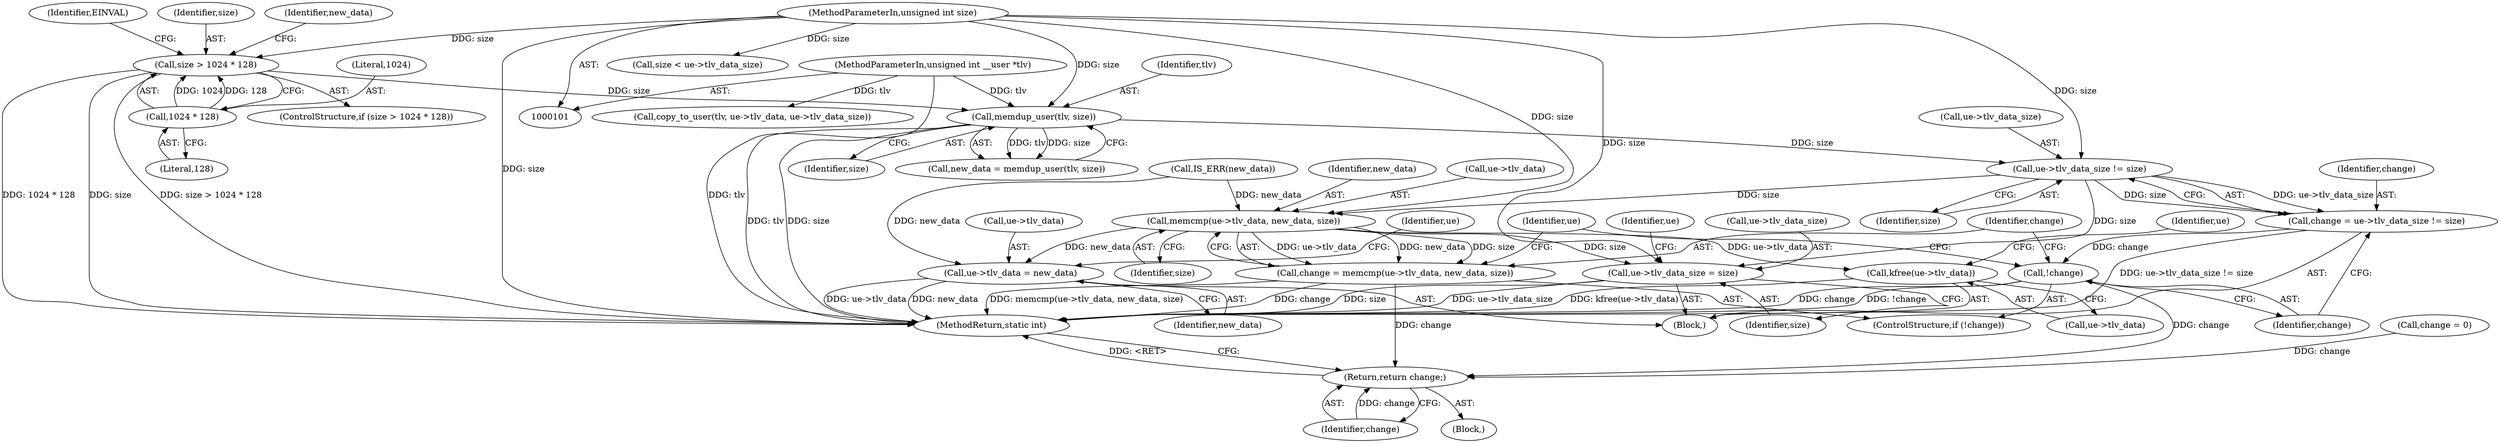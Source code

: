digraph "0_linux_07f4d9d74a04aa7c72c5dae0ef97565f28f17b92_2@pointer" {
"1000152" [label="(Call,ue->tlv_data_size != size)"];
"1000134" [label="(Call,memdup_user(tlv, size))"];
"1000105" [label="(MethodParameterIn,unsigned int __user *tlv)"];
"1000124" [label="(Call,size > 1024 * 128)"];
"1000104" [label="(MethodParameterIn,unsigned int size)"];
"1000126" [label="(Call,1024 * 128)"];
"1000150" [label="(Call,change = ue->tlv_data_size != size)"];
"1000158" [label="(Call,!change)"];
"1000255" [label="(Return,return change;)"];
"1000162" [label="(Call,memcmp(ue->tlv_data, new_data, size))"];
"1000160" [label="(Call,change = memcmp(ue->tlv_data, new_data, size))"];
"1000168" [label="(Call,kfree(ue->tlv_data))"];
"1000172" [label="(Call,ue->tlv_data = new_data)"];
"1000177" [label="(Call,ue->tlv_data_size = size)"];
"1000166" [label="(Identifier,new_data)"];
"1000126" [label="(Call,1024 * 128)"];
"1000128" [label="(Literal,128)"];
"1000122" [label="(Block,)"];
"1000151" [label="(Identifier,change)"];
"1000186" [label="(Identifier,ue)"];
"1000257" [label="(MethodReturn,static int)"];
"1000177" [label="(Call,ue->tlv_data_size = size)"];
"1000256" [label="(Identifier,change)"];
"1000167" [label="(Identifier,size)"];
"1000157" [label="(ControlStructure,if (!change))"];
"1000104" [label="(MethodParameterIn,unsigned int size)"];
"1000219" [label="(Call,size < ue->tlv_data_size)"];
"1000156" [label="(Identifier,size)"];
"1000161" [label="(Identifier,change)"];
"1000136" [label="(Identifier,size)"];
"1000138" [label="(Call,IS_ERR(new_data))"];
"1000135" [label="(Identifier,tlv)"];
"1000160" [label="(Call,change = memcmp(ue->tlv_data, new_data, size))"];
"1000169" [label="(Call,ue->tlv_data)"];
"1000124" [label="(Call,size > 1024 * 128)"];
"1000153" [label="(Call,ue->tlv_data_size)"];
"1000133" [label="(Identifier,new_data)"];
"1000178" [label="(Call,ue->tlv_data_size)"];
"1000131" [label="(Identifier,EINVAL)"];
"1000159" [label="(Identifier,change)"];
"1000125" [label="(Identifier,size)"];
"1000162" [label="(Call,memcmp(ue->tlv_data, new_data, size))"];
"1000127" [label="(Literal,1024)"];
"1000255" [label="(Return,return change;)"];
"1000168" [label="(Call,kfree(ue->tlv_data))"];
"1000163" [label="(Call,ue->tlv_data)"];
"1000106" [label="(Block,)"];
"1000179" [label="(Identifier,ue)"];
"1000176" [label="(Identifier,new_data)"];
"1000134" [label="(Call,memdup_user(tlv, size))"];
"1000152" [label="(Call,ue->tlv_data_size != size)"];
"1000132" [label="(Call,new_data = memdup_user(tlv, size))"];
"1000231" [label="(Call,copy_to_user(tlv, ue->tlv_data, ue->tlv_data_size))"];
"1000170" [label="(Identifier,ue)"];
"1000114" [label="(Call,change = 0)"];
"1000174" [label="(Identifier,ue)"];
"1000173" [label="(Call,ue->tlv_data)"];
"1000150" [label="(Call,change = ue->tlv_data_size != size)"];
"1000105" [label="(MethodParameterIn,unsigned int __user *tlv)"];
"1000158" [label="(Call,!change)"];
"1000172" [label="(Call,ue->tlv_data = new_data)"];
"1000123" [label="(ControlStructure,if (size > 1024 * 128))"];
"1000181" [label="(Identifier,size)"];
"1000152" -> "1000150"  [label="AST: "];
"1000152" -> "1000156"  [label="CFG: "];
"1000153" -> "1000152"  [label="AST: "];
"1000156" -> "1000152"  [label="AST: "];
"1000150" -> "1000152"  [label="CFG: "];
"1000152" -> "1000150"  [label="DDG: ue->tlv_data_size"];
"1000152" -> "1000150"  [label="DDG: size"];
"1000134" -> "1000152"  [label="DDG: size"];
"1000104" -> "1000152"  [label="DDG: size"];
"1000152" -> "1000162"  [label="DDG: size"];
"1000152" -> "1000177"  [label="DDG: size"];
"1000134" -> "1000132"  [label="AST: "];
"1000134" -> "1000136"  [label="CFG: "];
"1000135" -> "1000134"  [label="AST: "];
"1000136" -> "1000134"  [label="AST: "];
"1000132" -> "1000134"  [label="CFG: "];
"1000134" -> "1000257"  [label="DDG: tlv"];
"1000134" -> "1000257"  [label="DDG: size"];
"1000134" -> "1000132"  [label="DDG: tlv"];
"1000134" -> "1000132"  [label="DDG: size"];
"1000105" -> "1000134"  [label="DDG: tlv"];
"1000124" -> "1000134"  [label="DDG: size"];
"1000104" -> "1000134"  [label="DDG: size"];
"1000105" -> "1000101"  [label="AST: "];
"1000105" -> "1000257"  [label="DDG: tlv"];
"1000105" -> "1000231"  [label="DDG: tlv"];
"1000124" -> "1000123"  [label="AST: "];
"1000124" -> "1000126"  [label="CFG: "];
"1000125" -> "1000124"  [label="AST: "];
"1000126" -> "1000124"  [label="AST: "];
"1000131" -> "1000124"  [label="CFG: "];
"1000133" -> "1000124"  [label="CFG: "];
"1000124" -> "1000257"  [label="DDG: 1024 * 128"];
"1000124" -> "1000257"  [label="DDG: size"];
"1000124" -> "1000257"  [label="DDG: size > 1024 * 128"];
"1000104" -> "1000124"  [label="DDG: size"];
"1000126" -> "1000124"  [label="DDG: 1024"];
"1000126" -> "1000124"  [label="DDG: 128"];
"1000104" -> "1000101"  [label="AST: "];
"1000104" -> "1000257"  [label="DDG: size"];
"1000104" -> "1000162"  [label="DDG: size"];
"1000104" -> "1000177"  [label="DDG: size"];
"1000104" -> "1000219"  [label="DDG: size"];
"1000126" -> "1000128"  [label="CFG: "];
"1000127" -> "1000126"  [label="AST: "];
"1000128" -> "1000126"  [label="AST: "];
"1000150" -> "1000122"  [label="AST: "];
"1000151" -> "1000150"  [label="AST: "];
"1000159" -> "1000150"  [label="CFG: "];
"1000150" -> "1000257"  [label="DDG: ue->tlv_data_size != size"];
"1000150" -> "1000158"  [label="DDG: change"];
"1000158" -> "1000157"  [label="AST: "];
"1000158" -> "1000159"  [label="CFG: "];
"1000159" -> "1000158"  [label="AST: "];
"1000161" -> "1000158"  [label="CFG: "];
"1000170" -> "1000158"  [label="CFG: "];
"1000158" -> "1000257"  [label="DDG: change"];
"1000158" -> "1000257"  [label="DDG: !change"];
"1000158" -> "1000255"  [label="DDG: change"];
"1000255" -> "1000106"  [label="AST: "];
"1000255" -> "1000256"  [label="CFG: "];
"1000256" -> "1000255"  [label="AST: "];
"1000257" -> "1000255"  [label="CFG: "];
"1000255" -> "1000257"  [label="DDG: <RET>"];
"1000256" -> "1000255"  [label="DDG: change"];
"1000114" -> "1000255"  [label="DDG: change"];
"1000160" -> "1000255"  [label="DDG: change"];
"1000162" -> "1000160"  [label="AST: "];
"1000162" -> "1000167"  [label="CFG: "];
"1000163" -> "1000162"  [label="AST: "];
"1000166" -> "1000162"  [label="AST: "];
"1000167" -> "1000162"  [label="AST: "];
"1000160" -> "1000162"  [label="CFG: "];
"1000162" -> "1000160"  [label="DDG: ue->tlv_data"];
"1000162" -> "1000160"  [label="DDG: new_data"];
"1000162" -> "1000160"  [label="DDG: size"];
"1000138" -> "1000162"  [label="DDG: new_data"];
"1000162" -> "1000168"  [label="DDG: ue->tlv_data"];
"1000162" -> "1000172"  [label="DDG: new_data"];
"1000162" -> "1000177"  [label="DDG: size"];
"1000160" -> "1000157"  [label="AST: "];
"1000161" -> "1000160"  [label="AST: "];
"1000170" -> "1000160"  [label="CFG: "];
"1000160" -> "1000257"  [label="DDG: memcmp(ue->tlv_data, new_data, size)"];
"1000160" -> "1000257"  [label="DDG: change"];
"1000168" -> "1000122"  [label="AST: "];
"1000168" -> "1000169"  [label="CFG: "];
"1000169" -> "1000168"  [label="AST: "];
"1000174" -> "1000168"  [label="CFG: "];
"1000168" -> "1000257"  [label="DDG: kfree(ue->tlv_data)"];
"1000172" -> "1000122"  [label="AST: "];
"1000172" -> "1000176"  [label="CFG: "];
"1000173" -> "1000172"  [label="AST: "];
"1000176" -> "1000172"  [label="AST: "];
"1000179" -> "1000172"  [label="CFG: "];
"1000172" -> "1000257"  [label="DDG: new_data"];
"1000172" -> "1000257"  [label="DDG: ue->tlv_data"];
"1000138" -> "1000172"  [label="DDG: new_data"];
"1000177" -> "1000122"  [label="AST: "];
"1000177" -> "1000181"  [label="CFG: "];
"1000178" -> "1000177"  [label="AST: "];
"1000181" -> "1000177"  [label="AST: "];
"1000186" -> "1000177"  [label="CFG: "];
"1000177" -> "1000257"  [label="DDG: size"];
"1000177" -> "1000257"  [label="DDG: ue->tlv_data_size"];
}
